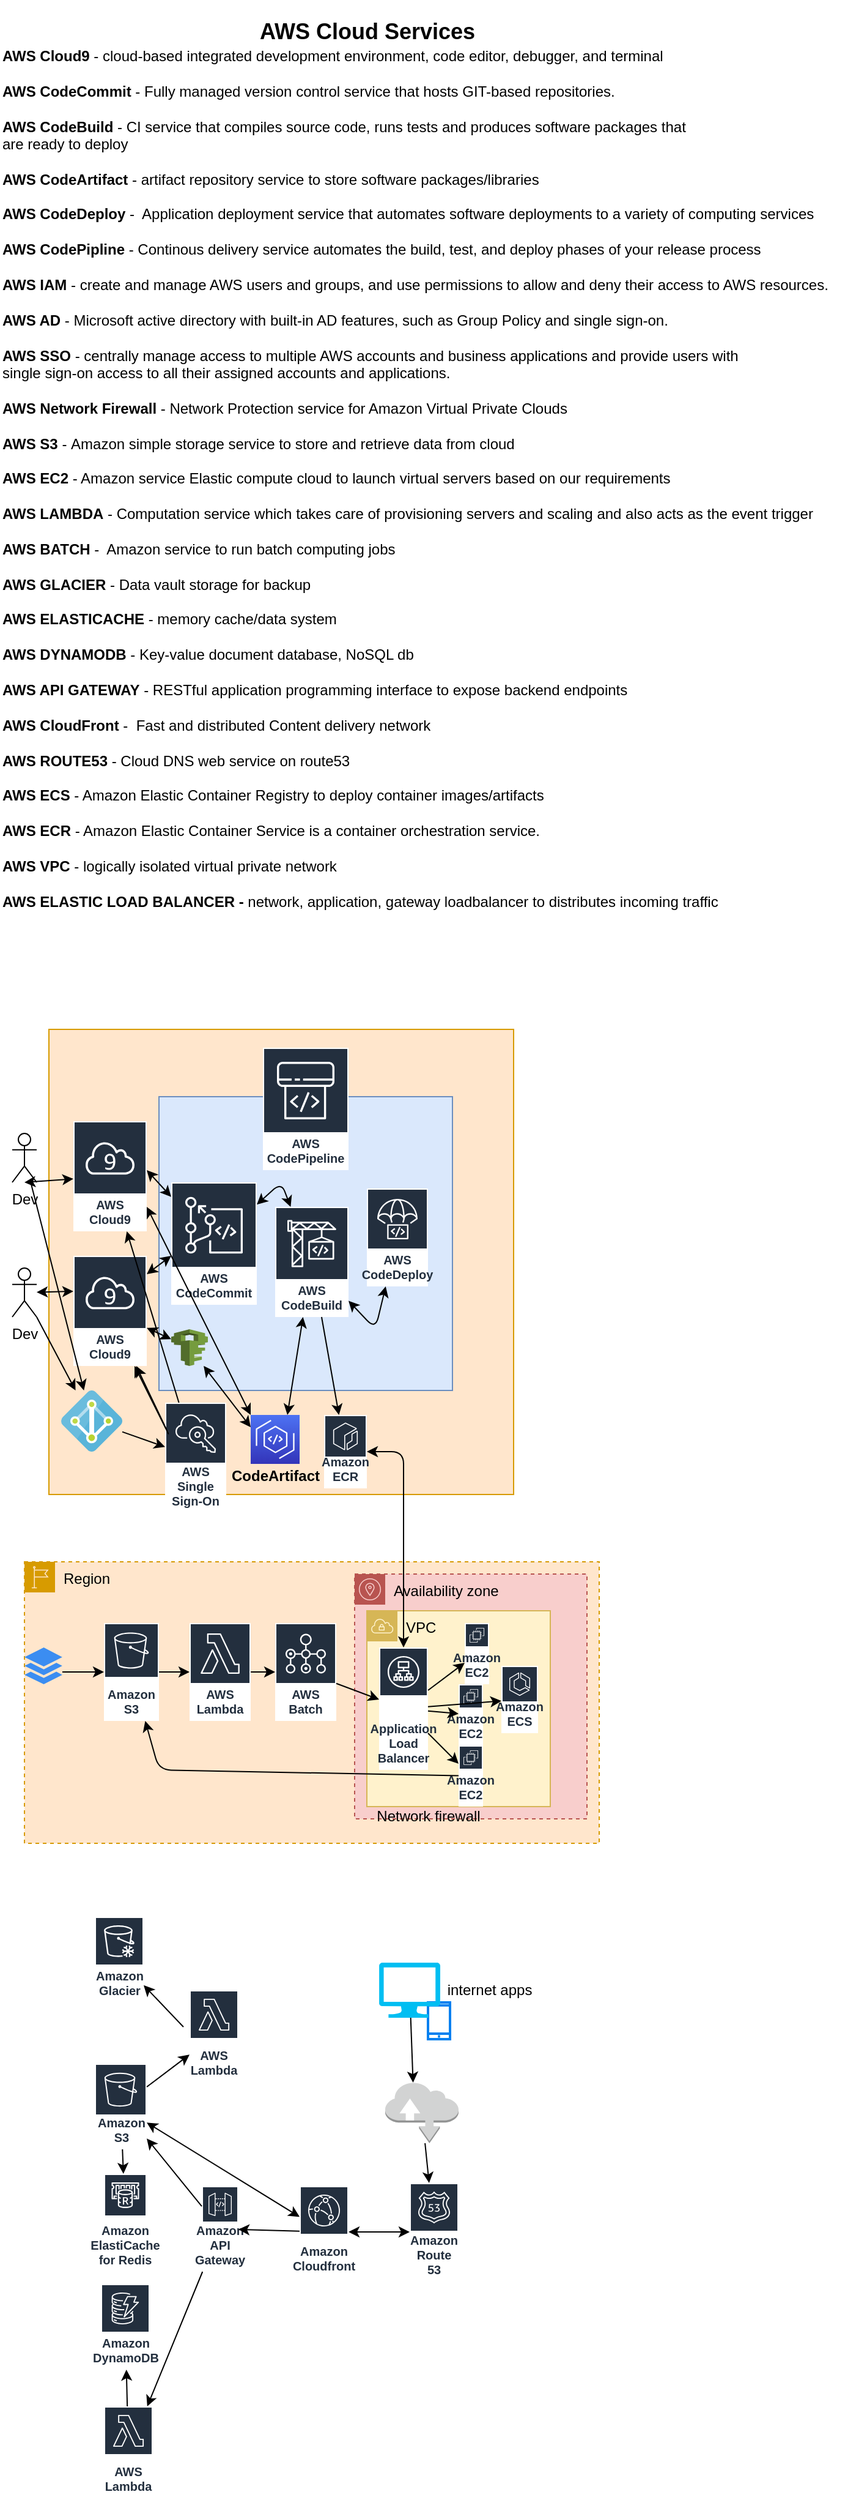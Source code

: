 <mxfile version="14.2.4" type="github">
  <diagram id="dYlbRdFhAqKyEj_tpZ7u" name="Page-1">
    <mxGraphModel dx="946" dy="572" grid="1" gridSize="10" guides="1" tooltips="1" connect="1" arrows="1" fold="1" page="1" pageScale="1" pageWidth="850" pageHeight="1100" math="0" shadow="0">
      <root>
        <mxCell id="0" />
        <mxCell id="1" parent="0" />
        <mxCell id="9rfpoY-8qZB-Z85HlGJd-90" value="&lt;h2&gt;AWS Cloud Services&lt;/h2&gt;" style="text;html=1;align=center;verticalAlign=middle;resizable=0;points=[];autosize=1;" vertex="1" parent="1">
          <mxGeometry x="245" y="35" width="190" height="50" as="geometry" />
        </mxCell>
        <mxCell id="9rfpoY-8qZB-Z85HlGJd-91" value="&lt;div align=&quot;left&quot;&gt;&lt;b&gt;AWS Cloud9&lt;/b&gt; - cloud-based integrated development environment, code editor, debugger, and terminal&lt;b&gt;&lt;br&gt;&lt;br&gt;AWS CodeCommit&lt;/b&gt; - Fully managed version control service that hosts GIT-based repositories.&amp;nbsp; &lt;br&gt;&lt;br&gt;&lt;/div&gt;&lt;div align=&quot;left&quot;&gt;&lt;b&gt;AWS CodeBuild&lt;/b&gt; - CI service that compiles source code, runs tests and produces software packages that &lt;br&gt;are ready to deploy &amp;nbsp;&amp;nbsp;&amp;nbsp;&amp;nbsp;&amp;nbsp;&amp;nbsp;&amp;nbsp;&amp;nbsp; &lt;b&gt;&lt;br&gt;&lt;/b&gt;&lt;/div&gt;&lt;div align=&quot;left&quot;&gt;&lt;b&gt;&lt;br&gt;&lt;/b&gt;&lt;/div&gt;&lt;div align=&quot;left&quot;&gt;&lt;b&gt;AWS CodeArtifact&lt;/b&gt; - artifact repository service to store software packages/libraries &lt;br&gt;&lt;/div&gt;&lt;div align=&quot;left&quot;&gt;&lt;br&gt;&lt;/div&gt;&lt;div align=&quot;left&quot;&gt;&lt;b&gt;AWS CodeDeploy&lt;/b&gt; -&amp;nbsp; Application deployment service that automates software deployments to a variety of computing services&lt;/div&gt;&lt;br&gt;&lt;div&gt;&lt;b&gt;AWS CodePipline&lt;/b&gt; - Continous delivery service automates the build, test, and deploy phases of your release process&lt;/div&gt;&lt;div&gt;&lt;br&gt;&lt;/div&gt;&lt;div&gt;&lt;b&gt;AWS IAM&lt;/b&gt; -  create and manage AWS users and groups, and use permissions to allow and deny their access to AWS resources.&lt;br&gt;&lt;br&gt;&lt;b&gt;AWS AD&lt;/b&gt; - Microsoft active directory with built-in AD features, such as Group Policy and single sign-on.&lt;/div&gt;&lt;div&gt;&lt;br&gt;&lt;b&gt;AWS SSO&lt;/b&gt; - centrally manage access to multiple AWS accounts and business applications and provide users with &lt;br&gt;single sign-on access to all their assigned accounts and applications.&lt;/div&gt;&lt;div&gt;&lt;br&gt;&lt;/div&gt;&lt;div&gt;&lt;b&gt;AWS Network Firewall&lt;/b&gt; - Network Protection service for Amazon Virtual Private Clouds&lt;br&gt;&lt;br&gt;&lt;b&gt;AWS S3&lt;/b&gt; -&amp;nbsp;Amazon simple storage service to store and retrieve data from cloud&lt;br&gt;&lt;/div&gt;&lt;div&gt;&lt;br&gt;&lt;b&gt;AWS EC2&lt;/b&gt; - Amazon service Elastic compute cloud to launch virtual servers based on our requirements&lt;br&gt;&lt;br&gt;&lt;b&gt;AWS LAMBDA&lt;/b&gt; - Computation service which takes care of provisioning servers and scaling and also acts as the event trigger &lt;br&gt;&lt;br&gt;&lt;b&gt;AWS BATCH&lt;/b&gt; -&amp;nbsp;  Amazon service to run batch computing jobs&lt;/div&gt;&lt;div&gt;&lt;br&gt;&lt;/div&gt;&lt;div&gt;&lt;b&gt;AWS GLACIER&lt;/b&gt; - Data vault storage for backup&lt;/div&gt;&lt;div&gt;&lt;br&gt;&lt;/div&gt;&lt;div&gt;&lt;b&gt;AWS ELASTICACHE&lt;/b&gt; - memory cache/data system&lt;/div&gt;&lt;div&gt;&lt;br&gt;&lt;/div&gt;&lt;div&gt;&lt;b&gt;AWS DYNAMODB&lt;/b&gt; - Key-value document database, NoSQL db&lt;/div&gt;&lt;div&gt;&lt;br&gt;&lt;/div&gt;&lt;div&gt;&lt;b&gt;AWS API GATEWAY&lt;/b&gt; - RESTful application programming interface to expose backend endpoints&lt;br&gt;&lt;/div&gt;&lt;div&gt;&lt;br&gt;&lt;/div&gt;&lt;div&gt;&lt;b&gt;AWS CloudFront&lt;/b&gt; -&amp;nbsp; Fast and distributed Content delivery network&lt;/div&gt;&lt;div&gt;&lt;br&gt;&lt;/div&gt;&lt;div&gt;&lt;b&gt;AWS ROUTE53&lt;/b&gt; - Cloud DNS web service on route53&lt;br&gt;&lt;br&gt;&lt;b&gt;AWS ECS&lt;/b&gt; - Amazon Elastic Container Registry to deploy container images/artifacts&lt;br&gt;&lt;br&gt;&lt;b&gt;AWS ECR&lt;/b&gt; - Amazon Elastic Container Service is a container orchestration service.&lt;br&gt;&lt;br&gt;&lt;b&gt;AWS VPC&lt;/b&gt; - logically isolated virtual private network&lt;/div&gt;&lt;div&gt;&lt;br&gt;&lt;/div&gt;&lt;div&gt;&lt;b&gt;AWS ELASTIC LOAD BALANCER - &lt;/b&gt;network, application, gateway loadbalancer to distributes incoming traffic&lt;br&gt;&lt;/div&gt;" style="text;html=1;align=left;verticalAlign=middle;resizable=0;points=[];autosize=1;" vertex="1" parent="1">
          <mxGeometry x="40" y="80" width="690" height="690" as="geometry" />
        </mxCell>
        <mxCell id="9rfpoY-8qZB-Z85HlGJd-196" value="" style="whiteSpace=wrap;html=1;aspect=fixed;fillColor=#ffe6cc;strokeColor=#d79b00;" vertex="1" parent="1">
          <mxGeometry x="80" y="875" width="380" height="380" as="geometry" />
        </mxCell>
        <mxCell id="9rfpoY-8qZB-Z85HlGJd-197" value="" style="whiteSpace=wrap;html=1;aspect=fixed;fillColor=#dae8fc;strokeColor=#6c8ebf;" vertex="1" parent="1">
          <mxGeometry x="170" y="930" width="240" height="240" as="geometry" />
        </mxCell>
        <mxCell id="9rfpoY-8qZB-Z85HlGJd-198" value="AWS Cloud9" style="outlineConnect=0;fontColor=#232F3E;gradientColor=none;strokeColor=#ffffff;fillColor=#232F3E;dashed=0;verticalLabelPosition=middle;verticalAlign=bottom;align=center;html=1;whiteSpace=wrap;fontSize=10;fontStyle=1;spacing=3;shape=mxgraph.aws4.productIcon;prIcon=mxgraph.aws4.cloud9;" vertex="1" parent="1">
          <mxGeometry x="100" y="1060" width="60" height="90" as="geometry" />
        </mxCell>
        <mxCell id="9rfpoY-8qZB-Z85HlGJd-199" value="AWS CodeCommit" style="outlineConnect=0;fontColor=#232F3E;gradientColor=none;strokeColor=#ffffff;fillColor=#232F3E;dashed=0;verticalLabelPosition=middle;verticalAlign=bottom;align=center;html=1;whiteSpace=wrap;fontSize=10;fontStyle=1;spacing=3;shape=mxgraph.aws4.productIcon;prIcon=mxgraph.aws4.codecommit;" vertex="1" parent="1">
          <mxGeometry x="180" y="1000" width="70" height="100" as="geometry" />
        </mxCell>
        <mxCell id="9rfpoY-8qZB-Z85HlGJd-200" value="AWS Cloud9" style="outlineConnect=0;fontColor=#232F3E;gradientColor=none;strokeColor=#ffffff;fillColor=#232F3E;dashed=0;verticalLabelPosition=middle;verticalAlign=bottom;align=center;html=1;whiteSpace=wrap;fontSize=10;fontStyle=1;spacing=3;shape=mxgraph.aws4.productIcon;prIcon=mxgraph.aws4.cloud9;" vertex="1" parent="1">
          <mxGeometry x="100" y="950" width="60" height="90" as="geometry" />
        </mxCell>
        <mxCell id="9rfpoY-8qZB-Z85HlGJd-201" value="" style="endArrow=classic;startArrow=classic;html=1;" edge="1" target="9rfpoY-8qZB-Z85HlGJd-199" parent="1">
          <mxGeometry width="50" height="50" relative="1" as="geometry">
            <mxPoint x="160" y="990" as="sourcePoint" />
            <mxPoint x="210" y="940" as="targetPoint" />
          </mxGeometry>
        </mxCell>
        <mxCell id="9rfpoY-8qZB-Z85HlGJd-202" value="" style="endArrow=classic;startArrow=classic;html=1;" edge="1" parent="1">
          <mxGeometry width="50" height="50" relative="1" as="geometry">
            <mxPoint x="160" y="1075" as="sourcePoint" />
            <mxPoint x="180" y="1060" as="targetPoint" />
          </mxGeometry>
        </mxCell>
        <mxCell id="9rfpoY-8qZB-Z85HlGJd-203" value="AWS CodeBuild" style="outlineConnect=0;fontColor=#232F3E;gradientColor=none;strokeColor=#ffffff;fillColor=#232F3E;dashed=0;verticalLabelPosition=middle;verticalAlign=bottom;align=center;html=1;whiteSpace=wrap;fontSize=10;fontStyle=1;spacing=3;shape=mxgraph.aws4.productIcon;prIcon=mxgraph.aws4.codebuild;" vertex="1" parent="1">
          <mxGeometry x="265" y="1020" width="60" height="90" as="geometry" />
        </mxCell>
        <mxCell id="9rfpoY-8qZB-Z85HlGJd-204" value="" style="points=[[0,0,0],[0.25,0,0],[0.5,0,0],[0.75,0,0],[1,0,0],[0,1,0],[0.25,1,0],[0.5,1,0],[0.75,1,0],[1,1,0],[0,0.25,0],[0,0.5,0],[0,0.75,0],[1,0.25,0],[1,0.5,0],[1,0.75,0]];outlineConnect=0;fontColor=#232F3E;gradientColor=#4D72F3;gradientDirection=north;fillColor=#3334B9;strokeColor=#ffffff;dashed=0;verticalLabelPosition=bottom;verticalAlign=top;align=center;html=1;fontSize=12;fontStyle=0;aspect=fixed;shape=mxgraph.aws4.resourceIcon;resIcon=mxgraph.aws4.codeartifact;" vertex="1" parent="1">
          <mxGeometry x="245" y="1190" width="40" height="40" as="geometry" />
        </mxCell>
        <mxCell id="9rfpoY-8qZB-Z85HlGJd-205" value="" style="endArrow=classic;startArrow=classic;html=1;entryX=0;entryY=0.25;entryDx=0;entryDy=0;entryPerimeter=0;" edge="1" source="9rfpoY-8qZB-Z85HlGJd-221" parent="1" target="9rfpoY-8qZB-Z85HlGJd-204">
          <mxGeometry width="50" height="50" relative="1" as="geometry">
            <mxPoint x="210" y="1220" as="sourcePoint" />
            <mxPoint x="260" y="1170" as="targetPoint" />
          </mxGeometry>
        </mxCell>
        <mxCell id="9rfpoY-8qZB-Z85HlGJd-206" value="" style="endArrow=classic;startArrow=classic;html=1;exitX=0;exitY=0;exitDx=0;exitDy=0;exitPerimeter=0;" edge="1" source="9rfpoY-8qZB-Z85HlGJd-204" parent="1">
          <mxGeometry width="50" height="50" relative="1" as="geometry">
            <mxPoint x="430" y="1050" as="sourcePoint" />
            <mxPoint x="160" y="1020" as="targetPoint" />
          </mxGeometry>
        </mxCell>
        <mxCell id="9rfpoY-8qZB-Z85HlGJd-207" value="Dev" style="shape=umlActor;verticalLabelPosition=bottom;verticalAlign=top;html=1;outlineConnect=0;" vertex="1" parent="1">
          <mxGeometry x="50" y="960" width="20" height="40" as="geometry" />
        </mxCell>
        <mxCell id="9rfpoY-8qZB-Z85HlGJd-208" value="Dev" style="shape=umlActor;verticalLabelPosition=bottom;verticalAlign=top;html=1;outlineConnect=0;" vertex="1" parent="1">
          <mxGeometry x="50" y="1070" width="20" height="40" as="geometry" />
        </mxCell>
        <mxCell id="9rfpoY-8qZB-Z85HlGJd-209" value="" style="endArrow=classic;startArrow=classic;html=1;exitX=0.75;exitY=0;exitDx=0;exitDy=0;exitPerimeter=0;" edge="1" source="9rfpoY-8qZB-Z85HlGJd-204" target="9rfpoY-8qZB-Z85HlGJd-203" parent="1">
          <mxGeometry width="50" height="50" relative="1" as="geometry">
            <mxPoint x="430" y="1050" as="sourcePoint" />
            <mxPoint x="480" y="1000" as="targetPoint" />
          </mxGeometry>
        </mxCell>
        <mxCell id="9rfpoY-8qZB-Z85HlGJd-210" value="AWS CodeDeploy" style="outlineConnect=0;fontColor=#232F3E;gradientColor=none;strokeColor=#ffffff;fillColor=#232F3E;dashed=0;verticalLabelPosition=middle;verticalAlign=bottom;align=center;html=1;whiteSpace=wrap;fontSize=10;fontStyle=1;spacing=3;shape=mxgraph.aws4.productIcon;prIcon=mxgraph.aws4.codedeploy;" vertex="1" parent="1">
          <mxGeometry x="340" y="1005" width="50" height="80" as="geometry" />
        </mxCell>
        <mxCell id="9rfpoY-8qZB-Z85HlGJd-211" value="" style="endArrow=classic;startArrow=classic;html=1;" edge="1" source="9rfpoY-8qZB-Z85HlGJd-203" target="9rfpoY-8qZB-Z85HlGJd-210" parent="1">
          <mxGeometry width="50" height="50" relative="1" as="geometry">
            <mxPoint x="430" y="950" as="sourcePoint" />
            <mxPoint x="480" y="900" as="targetPoint" />
            <Array as="points">
              <mxPoint x="347" y="1120" />
            </Array>
          </mxGeometry>
        </mxCell>
        <mxCell id="9rfpoY-8qZB-Z85HlGJd-212" value="&lt;b&gt;CodeArtifact&lt;/b&gt;" style="text;html=1;align=center;verticalAlign=middle;resizable=0;points=[];autosize=1;" vertex="1" parent="1">
          <mxGeometry x="220" y="1230" width="90" height="20" as="geometry" />
        </mxCell>
        <mxCell id="9rfpoY-8qZB-Z85HlGJd-213" value="AWS CodePipeline" style="outlineConnect=0;fontColor=#232F3E;gradientColor=none;strokeColor=#ffffff;fillColor=#232F3E;dashed=0;verticalLabelPosition=middle;verticalAlign=bottom;align=center;html=1;whiteSpace=wrap;fontSize=10;fontStyle=1;spacing=3;shape=mxgraph.aws4.productIcon;prIcon=mxgraph.aws4.codepipeline;" vertex="1" parent="1">
          <mxGeometry x="255" y="890" width="70" height="100" as="geometry" />
        </mxCell>
        <mxCell id="9rfpoY-8qZB-Z85HlGJd-214" value="" style="endArrow=classic;startArrow=classic;html=1;" edge="1" source="9rfpoY-8qZB-Z85HlGJd-199" target="9rfpoY-8qZB-Z85HlGJd-203" parent="1">
          <mxGeometry width="50" height="50" relative="1" as="geometry">
            <mxPoint x="410" y="1000" as="sourcePoint" />
            <mxPoint x="460" y="950" as="targetPoint" />
            <Array as="points">
              <mxPoint x="270" y="1000" />
            </Array>
          </mxGeometry>
        </mxCell>
        <mxCell id="9rfpoY-8qZB-Z85HlGJd-215" value="" style="aspect=fixed;html=1;points=[];align=center;image;fontSize=12;image=img/lib/mscae/Active_Directory.svg;" vertex="1" parent="1">
          <mxGeometry x="90" y="1170" width="50" height="50" as="geometry" />
        </mxCell>
        <mxCell id="9rfpoY-8qZB-Z85HlGJd-216" value="" style="endArrow=classic;html=1;" edge="1" source="9rfpoY-8qZB-Z85HlGJd-207" target="9rfpoY-8qZB-Z85HlGJd-215" parent="1">
          <mxGeometry width="50" height="50" relative="1" as="geometry">
            <mxPoint x="370" y="1140" as="sourcePoint" />
            <mxPoint x="420" y="1090" as="targetPoint" />
          </mxGeometry>
        </mxCell>
        <mxCell id="9rfpoY-8qZB-Z85HlGJd-217" value="" style="endArrow=classic;html=1;exitX=1;exitY=1;exitDx=0;exitDy=0;exitPerimeter=0;" edge="1" source="9rfpoY-8qZB-Z85HlGJd-208" target="9rfpoY-8qZB-Z85HlGJd-215" parent="1">
          <mxGeometry width="50" height="50" relative="1" as="geometry">
            <mxPoint x="370" y="1140" as="sourcePoint" />
            <mxPoint x="420" y="1090" as="targetPoint" />
          </mxGeometry>
        </mxCell>
        <mxCell id="9rfpoY-8qZB-Z85HlGJd-218" value="AWS Single Sign-On" style="outlineConnect=0;fontColor=#232F3E;gradientColor=none;strokeColor=#ffffff;fillColor=#232F3E;dashed=0;verticalLabelPosition=middle;verticalAlign=bottom;align=center;html=1;whiteSpace=wrap;fontSize=10;fontStyle=1;spacing=3;shape=mxgraph.aws4.productIcon;prIcon=mxgraph.aws4.single_sign_on;" vertex="1" parent="1">
          <mxGeometry x="175" y="1180" width="50" height="90" as="geometry" />
        </mxCell>
        <mxCell id="9rfpoY-8qZB-Z85HlGJd-219" value="" style="endArrow=classic;html=1;" edge="1" source="9rfpoY-8qZB-Z85HlGJd-215" target="9rfpoY-8qZB-Z85HlGJd-218" parent="1">
          <mxGeometry width="50" height="50" relative="1" as="geometry">
            <mxPoint x="370" y="1140" as="sourcePoint" />
            <mxPoint x="420" y="1090" as="targetPoint" />
          </mxGeometry>
        </mxCell>
        <mxCell id="9rfpoY-8qZB-Z85HlGJd-220" value="" style="endArrow=classic;startArrow=classic;html=1;" edge="1" target="9rfpoY-8qZB-Z85HlGJd-198" parent="1">
          <mxGeometry width="50" height="50" relative="1" as="geometry">
            <mxPoint x="150" y="1150" as="sourcePoint" />
            <mxPoint x="420" y="1050" as="targetPoint" />
            <Array as="points">
              <mxPoint x="180" y="1210" />
            </Array>
          </mxGeometry>
        </mxCell>
        <mxCell id="9rfpoY-8qZB-Z85HlGJd-221" value="" style="outlineConnect=0;dashed=0;verticalLabelPosition=bottom;verticalAlign=top;align=center;html=1;shape=mxgraph.aws3.iam;fillColor=#759C3E;gradientColor=none;" vertex="1" parent="1">
          <mxGeometry x="180" y="1120" width="30" height="30" as="geometry" />
        </mxCell>
        <mxCell id="9rfpoY-8qZB-Z85HlGJd-222" value="" style="endArrow=classic;startArrow=classic;html=1;" edge="1" source="9rfpoY-8qZB-Z85HlGJd-198" target="9rfpoY-8qZB-Z85HlGJd-221" parent="1">
          <mxGeometry width="50" height="50" relative="1" as="geometry">
            <mxPoint x="160" y="1120" as="sourcePoint" />
            <mxPoint x="260" y="1170" as="targetPoint" />
          </mxGeometry>
        </mxCell>
        <mxCell id="9rfpoY-8qZB-Z85HlGJd-223" value="" style="endArrow=classic;html=1;" edge="1" source="9rfpoY-8qZB-Z85HlGJd-218" target="9rfpoY-8qZB-Z85HlGJd-200" parent="1">
          <mxGeometry width="50" height="50" relative="1" as="geometry">
            <mxPoint x="350" y="1090" as="sourcePoint" />
            <mxPoint x="400" y="1040" as="targetPoint" />
          </mxGeometry>
        </mxCell>
        <mxCell id="9rfpoY-8qZB-Z85HlGJd-224" value="" style="endArrow=classic;startArrow=classic;html=1;" edge="1" target="9rfpoY-8qZB-Z85HlGJd-200" parent="1">
          <mxGeometry width="50" height="50" relative="1" as="geometry">
            <mxPoint x="60" y="1000" as="sourcePoint" />
            <mxPoint x="400" y="1040" as="targetPoint" />
          </mxGeometry>
        </mxCell>
        <mxCell id="9rfpoY-8qZB-Z85HlGJd-225" value="" style="endArrow=classic;startArrow=classic;html=1;" edge="1" source="9rfpoY-8qZB-Z85HlGJd-208" parent="1">
          <mxGeometry width="50" height="50" relative="1" as="geometry">
            <mxPoint x="350" y="1090" as="sourcePoint" />
            <mxPoint x="100" y="1089" as="targetPoint" />
          </mxGeometry>
        </mxCell>
        <mxCell id="9rfpoY-8qZB-Z85HlGJd-271" value="Region" style="points=[[0,0],[0.25,0],[0.5,0],[0.75,0],[1,0],[1,0.25],[1,0.5],[1,0.75],[1,1],[0.75,1],[0.5,1],[0.25,1],[0,1],[0,0.75],[0,0.5],[0,0.25]];outlineConnect=0;html=1;whiteSpace=wrap;fontSize=12;fontStyle=0;shape=mxgraph.aws4.group;grIcon=mxgraph.aws4.group_region;strokeColor=#d79b00;fillColor=#ffe6cc;verticalAlign=top;align=left;spacingLeft=30;dashed=1;" vertex="1" parent="1">
          <mxGeometry x="60" y="1310" width="470" height="230" as="geometry" />
        </mxCell>
        <mxCell id="9rfpoY-8qZB-Z85HlGJd-272" value="Availability zone" style="outlineConnect=0;html=1;whiteSpace=wrap;fontSize=12;fontStyle=0;shape=mxgraph.aws4.group;grIcon=mxgraph.aws4.group_availability_zone;strokeColor=#b85450;fillColor=#f8cecc;verticalAlign=top;align=left;spacingLeft=30;dashed=1;" vertex="1" parent="1">
          <mxGeometry x="330" y="1320" width="190" height="200" as="geometry" />
        </mxCell>
        <mxCell id="9rfpoY-8qZB-Z85HlGJd-273" value="VPC" style="outlineConnect=0;html=1;whiteSpace=wrap;fontSize=12;fontStyle=0;shape=mxgraph.aws4.group;grIcon=mxgraph.aws4.group_vpc;strokeColor=#d6b656;fillColor=#fff2cc;verticalAlign=top;align=left;spacingLeft=30;dashed=0;" vertex="1" parent="1">
          <mxGeometry x="340" y="1350" width="150" height="160" as="geometry" />
        </mxCell>
        <mxCell id="9rfpoY-8qZB-Z85HlGJd-274" value="Amazon S3" style="outlineConnect=0;fontColor=#232F3E;gradientColor=none;strokeColor=#ffffff;fillColor=#232F3E;dashed=0;verticalLabelPosition=middle;verticalAlign=bottom;align=center;html=1;whiteSpace=wrap;fontSize=10;fontStyle=1;spacing=3;shape=mxgraph.aws4.productIcon;prIcon=mxgraph.aws4.s3;" vertex="1" parent="1">
          <mxGeometry x="125" y="1360" width="45" height="80" as="geometry" />
        </mxCell>
        <mxCell id="9rfpoY-8qZB-Z85HlGJd-275" value="Amazon EC2" style="outlineConnect=0;fontColor=#232F3E;gradientColor=none;strokeColor=#ffffff;fillColor=#232F3E;dashed=0;verticalLabelPosition=middle;verticalAlign=bottom;align=center;html=1;whiteSpace=wrap;fontSize=10;fontStyle=1;spacing=3;shape=mxgraph.aws4.productIcon;prIcon=mxgraph.aws4.ec2;" vertex="1" parent="1">
          <mxGeometry x="415" y="1410" width="20" height="50" as="geometry" />
        </mxCell>
        <mxCell id="9rfpoY-8qZB-Z85HlGJd-276" value="AWS Lambda" style="outlineConnect=0;fontColor=#232F3E;gradientColor=none;strokeColor=#ffffff;fillColor=#232F3E;dashed=0;verticalLabelPosition=middle;verticalAlign=bottom;align=center;html=1;whiteSpace=wrap;fontSize=10;fontStyle=1;spacing=3;shape=mxgraph.aws4.productIcon;prIcon=mxgraph.aws4.lambda;" vertex="1" parent="1">
          <mxGeometry x="195" y="1360" width="50" height="80" as="geometry" />
        </mxCell>
        <mxCell id="9rfpoY-8qZB-Z85HlGJd-277" value="AWS Batch" style="outlineConnect=0;fontColor=#232F3E;gradientColor=none;strokeColor=#ffffff;fillColor=#232F3E;dashed=0;verticalLabelPosition=middle;verticalAlign=bottom;align=center;html=1;whiteSpace=wrap;fontSize=10;fontStyle=1;spacing=3;shape=mxgraph.aws4.productIcon;prIcon=mxgraph.aws4.batch;" vertex="1" parent="1">
          <mxGeometry x="265" y="1360" width="50" height="80" as="geometry" />
        </mxCell>
        <mxCell id="9rfpoY-8qZB-Z85HlGJd-278" value="" style="html=1;aspect=fixed;strokeColor=none;shadow=0;align=center;verticalAlign=top;fillColor=#3B8DF1;shape=mxgraph.gcp2.files" vertex="1" parent="1">
          <mxGeometry x="60" y="1380" width="30.93" height="30" as="geometry" />
        </mxCell>
        <mxCell id="9rfpoY-8qZB-Z85HlGJd-279" value="" style="endArrow=classic;html=1;exitX=1.002;exitY=0.667;exitDx=0;exitDy=0;exitPerimeter=0;" edge="1" source="9rfpoY-8qZB-Z85HlGJd-278" target="9rfpoY-8qZB-Z85HlGJd-274" parent="1">
          <mxGeometry width="50" height="50" relative="1" as="geometry">
            <mxPoint x="305" y="1590" as="sourcePoint" />
            <mxPoint x="355" y="1540" as="targetPoint" />
          </mxGeometry>
        </mxCell>
        <mxCell id="9rfpoY-8qZB-Z85HlGJd-280" value="Amazon EC2" style="outlineConnect=0;fontColor=#232F3E;gradientColor=none;strokeColor=#ffffff;fillColor=#232F3E;dashed=0;verticalLabelPosition=middle;verticalAlign=bottom;align=center;html=1;whiteSpace=wrap;fontSize=10;fontStyle=1;spacing=3;shape=mxgraph.aws4.productIcon;prIcon=mxgraph.aws4.ec2;" vertex="1" parent="1">
          <mxGeometry x="420" y="1360" width="20" height="50" as="geometry" />
        </mxCell>
        <mxCell id="9rfpoY-8qZB-Z85HlGJd-281" value="Amazon EC2" style="outlineConnect=0;fontColor=#232F3E;gradientColor=none;strokeColor=#ffffff;fillColor=#232F3E;dashed=0;verticalLabelPosition=middle;verticalAlign=bottom;align=center;html=1;whiteSpace=wrap;fontSize=10;fontStyle=1;spacing=3;shape=mxgraph.aws4.productIcon;prIcon=mxgraph.aws4.ec2;" vertex="1" parent="1">
          <mxGeometry x="415" y="1460" width="20" height="50" as="geometry" />
        </mxCell>
        <mxCell id="9rfpoY-8qZB-Z85HlGJd-282" value="" style="endArrow=classic;html=1;" edge="1" source="9rfpoY-8qZB-Z85HlGJd-276" target="9rfpoY-8qZB-Z85HlGJd-277" parent="1">
          <mxGeometry width="50" height="50" relative="1" as="geometry">
            <mxPoint x="260" y="1590" as="sourcePoint" />
            <mxPoint x="310" y="1540" as="targetPoint" />
          </mxGeometry>
        </mxCell>
        <mxCell id="9rfpoY-8qZB-Z85HlGJd-283" value="" style="endArrow=classic;html=1;" edge="1" source="9rfpoY-8qZB-Z85HlGJd-274" target="9rfpoY-8qZB-Z85HlGJd-276" parent="1">
          <mxGeometry width="50" height="50" relative="1" as="geometry">
            <mxPoint x="260" y="1590" as="sourcePoint" />
            <mxPoint x="310" y="1540" as="targetPoint" />
          </mxGeometry>
        </mxCell>
        <mxCell id="9rfpoY-8qZB-Z85HlGJd-284" value="" style="endArrow=classic;html=1;" edge="1" source="9rfpoY-8qZB-Z85HlGJd-277" target="9rfpoY-8qZB-Z85HlGJd-321" parent="1">
          <mxGeometry width="50" height="50" relative="1" as="geometry">
            <mxPoint x="260" y="1590" as="sourcePoint" />
            <mxPoint x="310" y="1540" as="targetPoint" />
          </mxGeometry>
        </mxCell>
        <mxCell id="9rfpoY-8qZB-Z85HlGJd-285" value="" style="endArrow=classic;html=1;" edge="1" source="9rfpoY-8qZB-Z85HlGJd-281" target="9rfpoY-8qZB-Z85HlGJd-274" parent="1">
          <mxGeometry width="50" height="50" relative="1" as="geometry">
            <mxPoint x="260" y="1590" as="sourcePoint" />
            <mxPoint x="310" y="1540" as="targetPoint" />
            <Array as="points">
              <mxPoint x="170" y="1480" />
            </Array>
          </mxGeometry>
        </mxCell>
        <mxCell id="9rfpoY-8qZB-Z85HlGJd-288" value="&lt;div&gt;Network firewall&lt;/div&gt;&lt;div&gt;&lt;br&gt;&lt;/div&gt;" style="text;html=1;align=center;verticalAlign=middle;resizable=0;points=[];autosize=1;" vertex="1" parent="1">
          <mxGeometry x="340" y="1510" width="100" height="30" as="geometry" />
        </mxCell>
        <mxCell id="9rfpoY-8qZB-Z85HlGJd-289" value="Amazon Glacier" style="outlineConnect=0;fontColor=#232F3E;gradientColor=none;strokeColor=#ffffff;fillColor=#232F3E;dashed=0;verticalLabelPosition=middle;verticalAlign=bottom;align=center;html=1;whiteSpace=wrap;fontSize=10;fontStyle=1;spacing=3;shape=mxgraph.aws4.productIcon;prIcon=mxgraph.aws4.glacier;" vertex="1" parent="1">
          <mxGeometry x="117.5" y="1600" width="40" height="70" as="geometry" />
        </mxCell>
        <mxCell id="9rfpoY-8qZB-Z85HlGJd-290" value="AWS Lambda" style="outlineConnect=0;fontColor=#232F3E;gradientColor=none;strokeColor=#ffffff;fillColor=#232F3E;dashed=0;verticalLabelPosition=middle;verticalAlign=bottom;align=center;html=1;whiteSpace=wrap;fontSize=10;fontStyle=1;spacing=3;shape=mxgraph.aws4.productIcon;prIcon=mxgraph.aws4.lambda;" vertex="1" parent="1">
          <mxGeometry x="195" y="1660" width="40" height="75" as="geometry" />
        </mxCell>
        <mxCell id="9rfpoY-8qZB-Z85HlGJd-291" value="Amazon S3" style="outlineConnect=0;fontColor=#232F3E;gradientColor=none;strokeColor=#ffffff;fillColor=#232F3E;dashed=0;verticalLabelPosition=middle;verticalAlign=bottom;align=center;html=1;whiteSpace=wrap;fontSize=10;fontStyle=1;spacing=3;shape=mxgraph.aws4.productIcon;prIcon=mxgraph.aws4.s3;" vertex="1" parent="1">
          <mxGeometry x="117.5" y="1720" width="42.5" height="70" as="geometry" />
        </mxCell>
        <mxCell id="9rfpoY-8qZB-Z85HlGJd-298" value="Amazon ElastiCache for Redis" style="outlineConnect=0;fontColor=#232F3E;gradientColor=none;strokeColor=#ffffff;fillColor=#232F3E;dashed=0;verticalLabelPosition=middle;verticalAlign=bottom;align=center;html=1;whiteSpace=wrap;fontSize=10;fontStyle=1;spacing=3;shape=mxgraph.aws4.productIcon;prIcon=mxgraph.aws4.elasticache_for_redis;" vertex="1" parent="1">
          <mxGeometry x="125" y="1810" width="35" height="80" as="geometry" />
        </mxCell>
        <mxCell id="9rfpoY-8qZB-Z85HlGJd-299" value="" style="html=1;verticalLabelPosition=bottom;align=center;labelBackgroundColor=#ffffff;verticalAlign=top;strokeWidth=2;strokeColor=#0080F0;shadow=0;dashed=0;shape=mxgraph.ios7.icons.smartphone;" vertex="1" parent="1">
          <mxGeometry x="390" y="1670" width="18" height="30" as="geometry" />
        </mxCell>
        <mxCell id="9rfpoY-8qZB-Z85HlGJd-302" value="" style="endArrow=classic;html=1;" edge="1" parent="1" source="9rfpoY-8qZB-Z85HlGJd-291" target="9rfpoY-8qZB-Z85HlGJd-298">
          <mxGeometry width="50" height="50" relative="1" as="geometry">
            <mxPoint x="170" y="1780" as="sourcePoint" />
            <mxPoint x="220" y="1730" as="targetPoint" />
          </mxGeometry>
        </mxCell>
        <mxCell id="9rfpoY-8qZB-Z85HlGJd-303" value="internet apps " style="text;html=1;align=center;verticalAlign=middle;resizable=0;points=[];autosize=1;" vertex="1" parent="1">
          <mxGeometry x="400" y="1650" width="80" height="20" as="geometry" />
        </mxCell>
        <mxCell id="9rfpoY-8qZB-Z85HlGJd-304" value="Amazon DynamoDB" style="outlineConnect=0;fontColor=#232F3E;gradientColor=none;strokeColor=#ffffff;fillColor=#232F3E;dashed=0;verticalLabelPosition=middle;verticalAlign=bottom;align=center;html=1;whiteSpace=wrap;fontSize=10;fontStyle=1;spacing=3;shape=mxgraph.aws4.productIcon;prIcon=mxgraph.aws4.dynamodb;" vertex="1" parent="1">
          <mxGeometry x="122.5" y="1900" width="40" height="70" as="geometry" />
        </mxCell>
        <mxCell id="9rfpoY-8qZB-Z85HlGJd-305" value="Amazon API Gateway" style="outlineConnect=0;fontColor=#232F3E;gradientColor=none;strokeColor=#ffffff;fillColor=#232F3E;dashed=0;verticalLabelPosition=middle;verticalAlign=bottom;align=center;html=1;whiteSpace=wrap;fontSize=10;fontStyle=1;spacing=3;shape=mxgraph.aws4.productIcon;prIcon=mxgraph.aws4.api_gateway;" vertex="1" parent="1">
          <mxGeometry x="205" y="1820" width="30" height="70" as="geometry" />
        </mxCell>
        <mxCell id="9rfpoY-8qZB-Z85HlGJd-306" value="AWS Lambda" style="outlineConnect=0;fontColor=#232F3E;gradientColor=none;strokeColor=#ffffff;fillColor=#232F3E;dashed=0;verticalLabelPosition=middle;verticalAlign=bottom;align=center;html=1;whiteSpace=wrap;fontSize=10;fontStyle=1;spacing=3;shape=mxgraph.aws4.productIcon;prIcon=mxgraph.aws4.lambda;" vertex="1" parent="1">
          <mxGeometry x="125" y="2000" width="40" height="75" as="geometry" />
        </mxCell>
        <mxCell id="9rfpoY-8qZB-Z85HlGJd-308" value="" style="endArrow=classic;html=1;" edge="1" parent="1" source="9rfpoY-8qZB-Z85HlGJd-305" target="9rfpoY-8qZB-Z85HlGJd-306">
          <mxGeometry width="50" height="50" relative="1" as="geometry">
            <mxPoint x="90" y="1790" as="sourcePoint" />
            <mxPoint x="140" y="1740" as="targetPoint" />
          </mxGeometry>
        </mxCell>
        <mxCell id="9rfpoY-8qZB-Z85HlGJd-309" value="" style="endArrow=classic;html=1;" edge="1" parent="1" source="9rfpoY-8qZB-Z85HlGJd-306" target="9rfpoY-8qZB-Z85HlGJd-304">
          <mxGeometry width="50" height="50" relative="1" as="geometry">
            <mxPoint x="90" y="1830" as="sourcePoint" />
            <mxPoint x="140" y="1780" as="targetPoint" />
          </mxGeometry>
        </mxCell>
        <mxCell id="9rfpoY-8qZB-Z85HlGJd-310" value="" style="verticalLabelPosition=bottom;html=1;verticalAlign=top;align=center;strokeColor=none;fillColor=#00BEF2;shape=mxgraph.azure.computer;pointerEvents=1;" vertex="1" parent="1">
          <mxGeometry x="350" y="1637.5" width="50" height="45" as="geometry" />
        </mxCell>
        <mxCell id="9rfpoY-8qZB-Z85HlGJd-311" value="" style="endArrow=classic;html=1;" edge="1" parent="1" source="9rfpoY-8qZB-Z85HlGJd-305" target="9rfpoY-8qZB-Z85HlGJd-291">
          <mxGeometry width="50" height="50" relative="1" as="geometry">
            <mxPoint x="80" y="1830" as="sourcePoint" />
            <mxPoint x="137" y="1820" as="targetPoint" />
          </mxGeometry>
        </mxCell>
        <mxCell id="9rfpoY-8qZB-Z85HlGJd-313" value="Amazon Cloudfront" style="outlineConnect=0;fontColor=#232F3E;gradientColor=none;strokeColor=#ffffff;fillColor=#232F3E;dashed=0;verticalLabelPosition=middle;verticalAlign=bottom;align=center;html=1;whiteSpace=wrap;fontSize=10;fontStyle=1;spacing=3;shape=mxgraph.aws4.productIcon;prIcon=mxgraph.aws4.cloudfront;" vertex="1" parent="1">
          <mxGeometry x="285" y="1820" width="40" height="75" as="geometry" />
        </mxCell>
        <mxCell id="9rfpoY-8qZB-Z85HlGJd-314" value="Amazon Route 53" style="outlineConnect=0;fontColor=#232F3E;gradientColor=none;strokeColor=#ffffff;fillColor=#232F3E;dashed=0;verticalLabelPosition=middle;verticalAlign=bottom;align=center;html=1;whiteSpace=wrap;fontSize=10;fontStyle=1;spacing=3;shape=mxgraph.aws4.productIcon;prIcon=mxgraph.aws4.route_53;" vertex="1" parent="1">
          <mxGeometry x="375" y="1817.5" width="40" height="80" as="geometry" />
        </mxCell>
        <mxCell id="9rfpoY-8qZB-Z85HlGJd-315" value="" style="endArrow=classic;startArrow=classic;html=1;" edge="1" parent="1" source="9rfpoY-8qZB-Z85HlGJd-313" target="9rfpoY-8qZB-Z85HlGJd-314">
          <mxGeometry width="50" height="50" relative="1" as="geometry">
            <mxPoint x="330" y="1800" as="sourcePoint" />
            <mxPoint x="380" y="1750" as="targetPoint" />
          </mxGeometry>
        </mxCell>
        <mxCell id="9rfpoY-8qZB-Z85HlGJd-316" value="Amazon ECR" style="outlineConnect=0;fontColor=#232F3E;gradientColor=none;strokeColor=#ffffff;fillColor=#232F3E;dashed=0;verticalLabelPosition=middle;verticalAlign=bottom;align=center;html=1;whiteSpace=wrap;fontSize=10;fontStyle=1;spacing=3;shape=mxgraph.aws4.productIcon;prIcon=mxgraph.aws4.ecr;" vertex="1" parent="1">
          <mxGeometry x="305" y="1190" width="35" height="60" as="geometry" />
        </mxCell>
        <mxCell id="9rfpoY-8qZB-Z85HlGJd-318" value="Amazon ECS" style="outlineConnect=0;fontColor=#232F3E;gradientColor=none;strokeColor=#ffffff;fillColor=#232F3E;dashed=0;verticalLabelPosition=middle;verticalAlign=bottom;align=center;html=1;whiteSpace=wrap;fontSize=10;fontStyle=1;spacing=3;shape=mxgraph.aws4.productIcon;prIcon=mxgraph.aws4.ecs;" vertex="1" parent="1">
          <mxGeometry x="450" y="1395" width="30" height="55" as="geometry" />
        </mxCell>
        <mxCell id="9rfpoY-8qZB-Z85HlGJd-319" value="" style="endArrow=classic;html=1;" edge="1" parent="1" source="9rfpoY-8qZB-Z85HlGJd-203" target="9rfpoY-8qZB-Z85HlGJd-316">
          <mxGeometry width="50" height="50" relative="1" as="geometry">
            <mxPoint x="240" y="1190" as="sourcePoint" />
            <mxPoint x="290" y="1130" as="targetPoint" />
          </mxGeometry>
        </mxCell>
        <mxCell id="9rfpoY-8qZB-Z85HlGJd-320" value="" style="endArrow=classic;startArrow=classic;html=1;" edge="1" parent="1" source="9rfpoY-8qZB-Z85HlGJd-316" target="9rfpoY-8qZB-Z85HlGJd-321">
          <mxGeometry width="50" height="50" relative="1" as="geometry">
            <mxPoint x="240" y="1180" as="sourcePoint" />
            <mxPoint x="290" y="1130" as="targetPoint" />
            <Array as="points">
              <mxPoint x="370" y="1220" />
            </Array>
          </mxGeometry>
        </mxCell>
        <mxCell id="9rfpoY-8qZB-Z85HlGJd-321" value="Application Load Balancer" style="outlineConnect=0;fontColor=#232F3E;gradientColor=none;strokeColor=#ffffff;fillColor=#232F3E;dashed=0;verticalLabelPosition=middle;verticalAlign=bottom;align=center;html=1;whiteSpace=wrap;fontSize=10;fontStyle=1;spacing=3;shape=mxgraph.aws4.productIcon;prIcon=mxgraph.aws4.application_load_balancer;" vertex="1" parent="1">
          <mxGeometry x="350" y="1380" width="40" height="100" as="geometry" />
        </mxCell>
        <mxCell id="9rfpoY-8qZB-Z85HlGJd-322" value="" style="endArrow=classic;html=1;" edge="1" parent="1" source="9rfpoY-8qZB-Z85HlGJd-321" target="9rfpoY-8qZB-Z85HlGJd-280">
          <mxGeometry width="50" height="50" relative="1" as="geometry">
            <mxPoint x="150" y="1260" as="sourcePoint" />
            <mxPoint x="200" y="1210" as="targetPoint" />
          </mxGeometry>
        </mxCell>
        <mxCell id="9rfpoY-8qZB-Z85HlGJd-323" value="" style="endArrow=classic;html=1;" edge="1" parent="1" source="9rfpoY-8qZB-Z85HlGJd-321" target="9rfpoY-8qZB-Z85HlGJd-275">
          <mxGeometry width="50" height="50" relative="1" as="geometry">
            <mxPoint x="150" y="1260" as="sourcePoint" />
            <mxPoint x="200" y="1210" as="targetPoint" />
          </mxGeometry>
        </mxCell>
        <mxCell id="9rfpoY-8qZB-Z85HlGJd-324" value="" style="endArrow=classic;html=1;" edge="1" parent="1" source="9rfpoY-8qZB-Z85HlGJd-321" target="9rfpoY-8qZB-Z85HlGJd-281">
          <mxGeometry width="50" height="50" relative="1" as="geometry">
            <mxPoint x="150" y="1260" as="sourcePoint" />
            <mxPoint x="200" y="1210" as="targetPoint" />
          </mxGeometry>
        </mxCell>
        <mxCell id="9rfpoY-8qZB-Z85HlGJd-325" value="" style="endArrow=classic;html=1;" edge="1" parent="1" source="9rfpoY-8qZB-Z85HlGJd-321" target="9rfpoY-8qZB-Z85HlGJd-318">
          <mxGeometry width="50" height="50" relative="1" as="geometry">
            <mxPoint x="150" y="1340" as="sourcePoint" />
            <mxPoint x="200" y="1290" as="targetPoint" />
          </mxGeometry>
        </mxCell>
        <mxCell id="9rfpoY-8qZB-Z85HlGJd-327" value="" style="endArrow=classic;startArrow=classic;html=1;" edge="1" parent="1" source="9rfpoY-8qZB-Z85HlGJd-313" target="9rfpoY-8qZB-Z85HlGJd-291">
          <mxGeometry width="50" height="50" relative="1" as="geometry">
            <mxPoint x="180" y="1830" as="sourcePoint" />
            <mxPoint x="230" y="1780" as="targetPoint" />
          </mxGeometry>
        </mxCell>
        <mxCell id="9rfpoY-8qZB-Z85HlGJd-329" value="" style="endArrow=classic;html=1;" edge="1" parent="1" source="9rfpoY-8qZB-Z85HlGJd-313" target="9rfpoY-8qZB-Z85HlGJd-305">
          <mxGeometry width="50" height="50" relative="1" as="geometry">
            <mxPoint x="180" y="1900" as="sourcePoint" />
            <mxPoint x="230" y="1850" as="targetPoint" />
          </mxGeometry>
        </mxCell>
        <mxCell id="9rfpoY-8qZB-Z85HlGJd-330" value="" style="endArrow=classic;html=1;" edge="1" parent="1" source="9rfpoY-8qZB-Z85HlGJd-291" target="9rfpoY-8qZB-Z85HlGJd-290">
          <mxGeometry width="50" height="50" relative="1" as="geometry">
            <mxPoint x="180" y="1780" as="sourcePoint" />
            <mxPoint x="230" y="1730" as="targetPoint" />
          </mxGeometry>
        </mxCell>
        <mxCell id="9rfpoY-8qZB-Z85HlGJd-331" value="" style="endArrow=classic;html=1;" edge="1" parent="1" target="9rfpoY-8qZB-Z85HlGJd-289">
          <mxGeometry width="50" height="50" relative="1" as="geometry">
            <mxPoint x="190" y="1690" as="sourcePoint" />
            <mxPoint x="230" y="1730" as="targetPoint" />
          </mxGeometry>
        </mxCell>
        <mxCell id="9rfpoY-8qZB-Z85HlGJd-332" value="" style="outlineConnect=0;dashed=0;verticalLabelPosition=bottom;verticalAlign=top;align=center;html=1;shape=mxgraph.aws3.internet;fillColor=#D2D3D3;gradientColor=none;" vertex="1" parent="1">
          <mxGeometry x="355" y="1735" width="60" height="50" as="geometry" />
        </mxCell>
        <mxCell id="9rfpoY-8qZB-Z85HlGJd-333" value="" style="endArrow=classic;html=1;entryX=0.38;entryY=0.01;entryDx=0;entryDy=0;entryPerimeter=0;" edge="1" parent="1" source="9rfpoY-8qZB-Z85HlGJd-310" target="9rfpoY-8qZB-Z85HlGJd-332">
          <mxGeometry width="50" height="50" relative="1" as="geometry">
            <mxPoint x="180" y="1800" as="sourcePoint" />
            <mxPoint x="230" y="1750" as="targetPoint" />
          </mxGeometry>
        </mxCell>
        <mxCell id="9rfpoY-8qZB-Z85HlGJd-334" value="" style="endArrow=classic;html=1;" edge="1" parent="1" source="9rfpoY-8qZB-Z85HlGJd-332" target="9rfpoY-8qZB-Z85HlGJd-314">
          <mxGeometry width="50" height="50" relative="1" as="geometry">
            <mxPoint x="310" y="1800" as="sourcePoint" />
            <mxPoint x="230" y="1750" as="targetPoint" />
          </mxGeometry>
        </mxCell>
      </root>
    </mxGraphModel>
  </diagram>
</mxfile>
